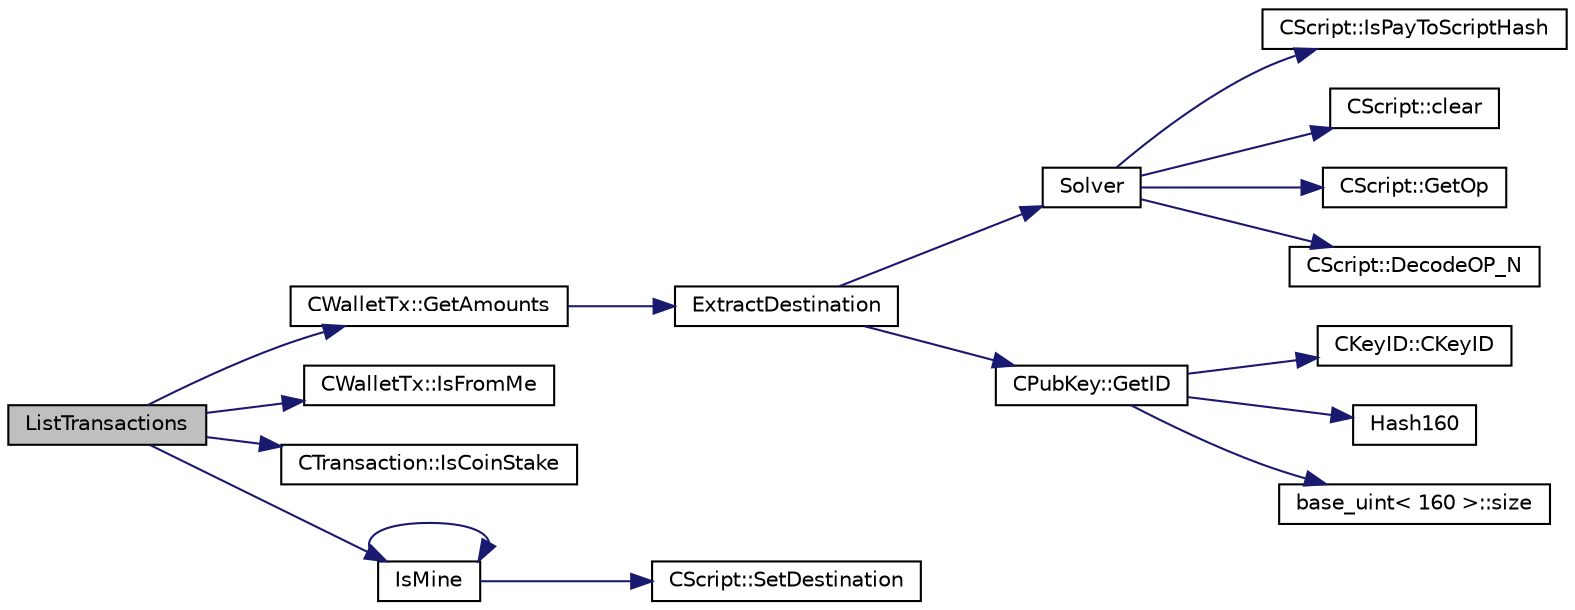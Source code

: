digraph "ListTransactions"
{
  edge [fontname="Helvetica",fontsize="10",labelfontname="Helvetica",labelfontsize="10"];
  node [fontname="Helvetica",fontsize="10",shape=record];
  rankdir="LR";
  Node679 [label="ListTransactions",height=0.2,width=0.4,color="black", fillcolor="grey75", style="filled", fontcolor="black"];
  Node679 -> Node680 [color="midnightblue",fontsize="10",style="solid",fontname="Helvetica"];
  Node680 [label="CWalletTx::GetAmounts",height=0.2,width=0.4,color="black", fillcolor="white", style="filled",URL="$class_c_wallet_tx.html#a712d43025de0e667a5e06d3969dbea1f"];
  Node680 -> Node681 [color="midnightblue",fontsize="10",style="solid",fontname="Helvetica"];
  Node681 [label="ExtractDestination",height=0.2,width=0.4,color="black", fillcolor="white", style="filled",URL="$script_8cpp.html#a951f7e601746ae076afdf3169ecca2fc"];
  Node681 -> Node682 [color="midnightblue",fontsize="10",style="solid",fontname="Helvetica"];
  Node682 [label="Solver",height=0.2,width=0.4,color="black", fillcolor="white", style="filled",URL="$script_8cpp.html#a6ee6be50bff44464e905680c6fcee6dc"];
  Node682 -> Node683 [color="midnightblue",fontsize="10",style="solid",fontname="Helvetica"];
  Node683 [label="CScript::IsPayToScriptHash",height=0.2,width=0.4,color="black", fillcolor="white", style="filled",URL="$class_c_script.html#a0c3729c606d318923dc06f95d85a0971"];
  Node682 -> Node684 [color="midnightblue",fontsize="10",style="solid",fontname="Helvetica"];
  Node684 [label="CScript::clear",height=0.2,width=0.4,color="black", fillcolor="white", style="filled",URL="$class_c_script.html#a7b2baf842621f07c4939408acf63377c"];
  Node682 -> Node685 [color="midnightblue",fontsize="10",style="solid",fontname="Helvetica"];
  Node685 [label="CScript::GetOp",height=0.2,width=0.4,color="black", fillcolor="white", style="filled",URL="$class_c_script.html#a94635ed93d8d244ec3acfa83f9ecfe5f"];
  Node682 -> Node686 [color="midnightblue",fontsize="10",style="solid",fontname="Helvetica"];
  Node686 [label="CScript::DecodeOP_N",height=0.2,width=0.4,color="black", fillcolor="white", style="filled",URL="$class_c_script.html#a7f975fca06b3e9a17da8ba23c7647e2e"];
  Node681 -> Node687 [color="midnightblue",fontsize="10",style="solid",fontname="Helvetica"];
  Node687 [label="CPubKey::GetID",height=0.2,width=0.4,color="black", fillcolor="white", style="filled",URL="$class_c_pub_key.html#a2675f7e6f72eff68e7a5227289feb021"];
  Node687 -> Node688 [color="midnightblue",fontsize="10",style="solid",fontname="Helvetica"];
  Node688 [label="CKeyID::CKeyID",height=0.2,width=0.4,color="black", fillcolor="white", style="filled",URL="$class_c_key_i_d.html#a01dbd3c37820a2ffe89d106c6a7cf53d"];
  Node687 -> Node689 [color="midnightblue",fontsize="10",style="solid",fontname="Helvetica"];
  Node689 [label="Hash160",height=0.2,width=0.4,color="black", fillcolor="white", style="filled",URL="$hash_8h.html#a4490f70ddae16e9e48460a0416a48a6b"];
  Node687 -> Node690 [color="midnightblue",fontsize="10",style="solid",fontname="Helvetica"];
  Node690 [label="base_uint\< 160 \>::size",height=0.2,width=0.4,color="black", fillcolor="white", style="filled",URL="$classbase__uint.html#a1f49b034e686269601ea89b0319b8004"];
  Node679 -> Node691 [color="midnightblue",fontsize="10",style="solid",fontname="Helvetica"];
  Node691 [label="CWalletTx::IsFromMe",height=0.2,width=0.4,color="black", fillcolor="white", style="filled",URL="$class_c_wallet_tx.html#a4b4fdec025af8171852c3eece1c2508f"];
  Node679 -> Node692 [color="midnightblue",fontsize="10",style="solid",fontname="Helvetica"];
  Node692 [label="CTransaction::IsCoinStake",height=0.2,width=0.4,color="black", fillcolor="white", style="filled",URL="$class_c_transaction.html#ace4278a41a296d40dcf5fb2b9cf007ec"];
  Node679 -> Node693 [color="midnightblue",fontsize="10",style="solid",fontname="Helvetica"];
  Node693 [label="IsMine",height=0.2,width=0.4,color="black", fillcolor="white", style="filled",URL="$script_8cpp.html#adc59cf67d903c1ba1ef225561b85bfce"];
  Node693 -> Node694 [color="midnightblue",fontsize="10",style="solid",fontname="Helvetica"];
  Node694 [label="CScript::SetDestination",height=0.2,width=0.4,color="black", fillcolor="white", style="filled",URL="$class_c_script.html#ad1b5a9077241aa06116040c4f1b7c31e"];
  Node693 -> Node693 [color="midnightblue",fontsize="10",style="solid",fontname="Helvetica"];
}
